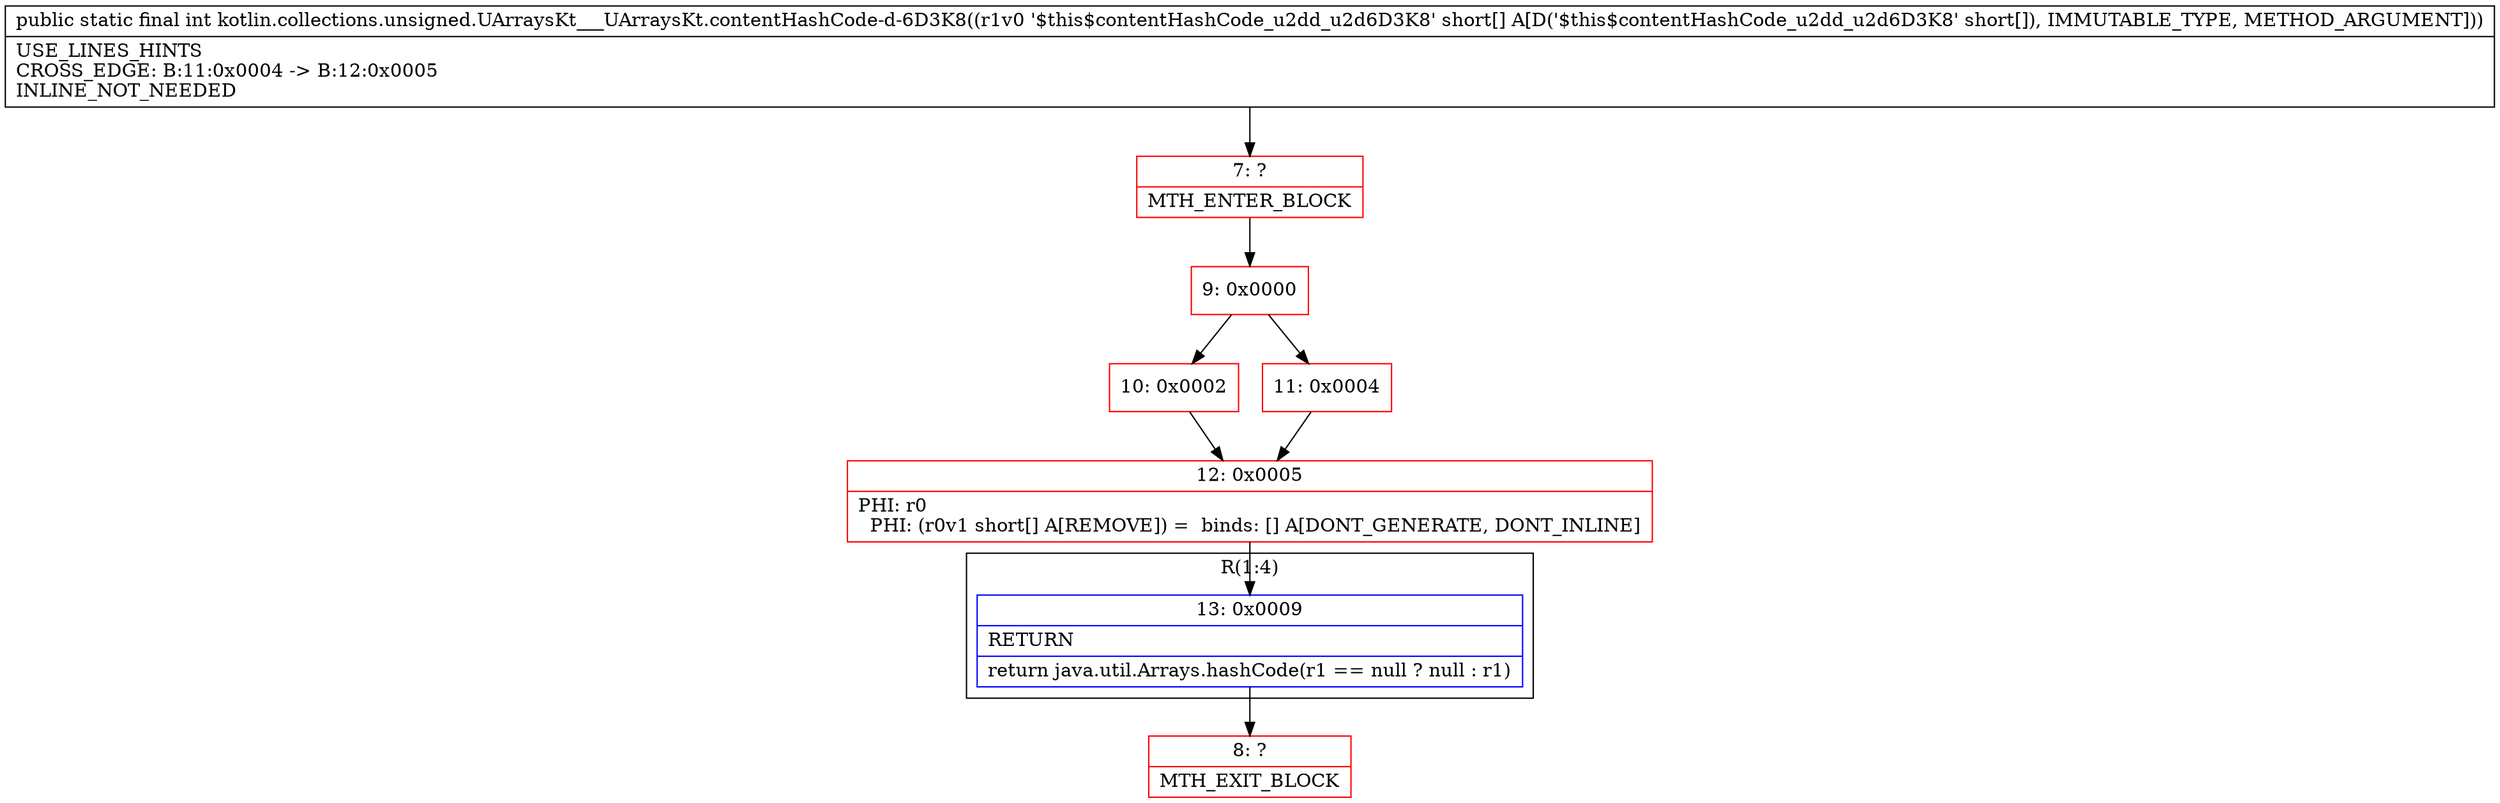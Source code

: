 digraph "CFG forkotlin.collections.unsigned.UArraysKt___UArraysKt.contentHashCode\-d\-6D3K8([S)I" {
subgraph cluster_Region_1180555249 {
label = "R(1:4)";
node [shape=record,color=blue];
Node_13 [shape=record,label="{13\:\ 0x0009|RETURN\l|return java.util.Arrays.hashCode(r1 == null ? null : r1)\l}"];
}
Node_7 [shape=record,color=red,label="{7\:\ ?|MTH_ENTER_BLOCK\l}"];
Node_9 [shape=record,color=red,label="{9\:\ 0x0000}"];
Node_10 [shape=record,color=red,label="{10\:\ 0x0002}"];
Node_12 [shape=record,color=red,label="{12\:\ 0x0005|PHI: r0 \l  PHI: (r0v1 short[] A[REMOVE]) =  binds: [] A[DONT_GENERATE, DONT_INLINE]\l}"];
Node_8 [shape=record,color=red,label="{8\:\ ?|MTH_EXIT_BLOCK\l}"];
Node_11 [shape=record,color=red,label="{11\:\ 0x0004}"];
MethodNode[shape=record,label="{public static final int kotlin.collections.unsigned.UArraysKt___UArraysKt.contentHashCode\-d\-6D3K8((r1v0 '$this$contentHashCode_u2dd_u2d6D3K8' short[] A[D('$this$contentHashCode_u2dd_u2d6D3K8' short[]), IMMUTABLE_TYPE, METHOD_ARGUMENT]))  | USE_LINES_HINTS\lCROSS_EDGE: B:11:0x0004 \-\> B:12:0x0005\lINLINE_NOT_NEEDED\l}"];
MethodNode -> Node_7;Node_13 -> Node_8;
Node_7 -> Node_9;
Node_9 -> Node_10;
Node_9 -> Node_11;
Node_10 -> Node_12;
Node_12 -> Node_13;
Node_11 -> Node_12;
}

